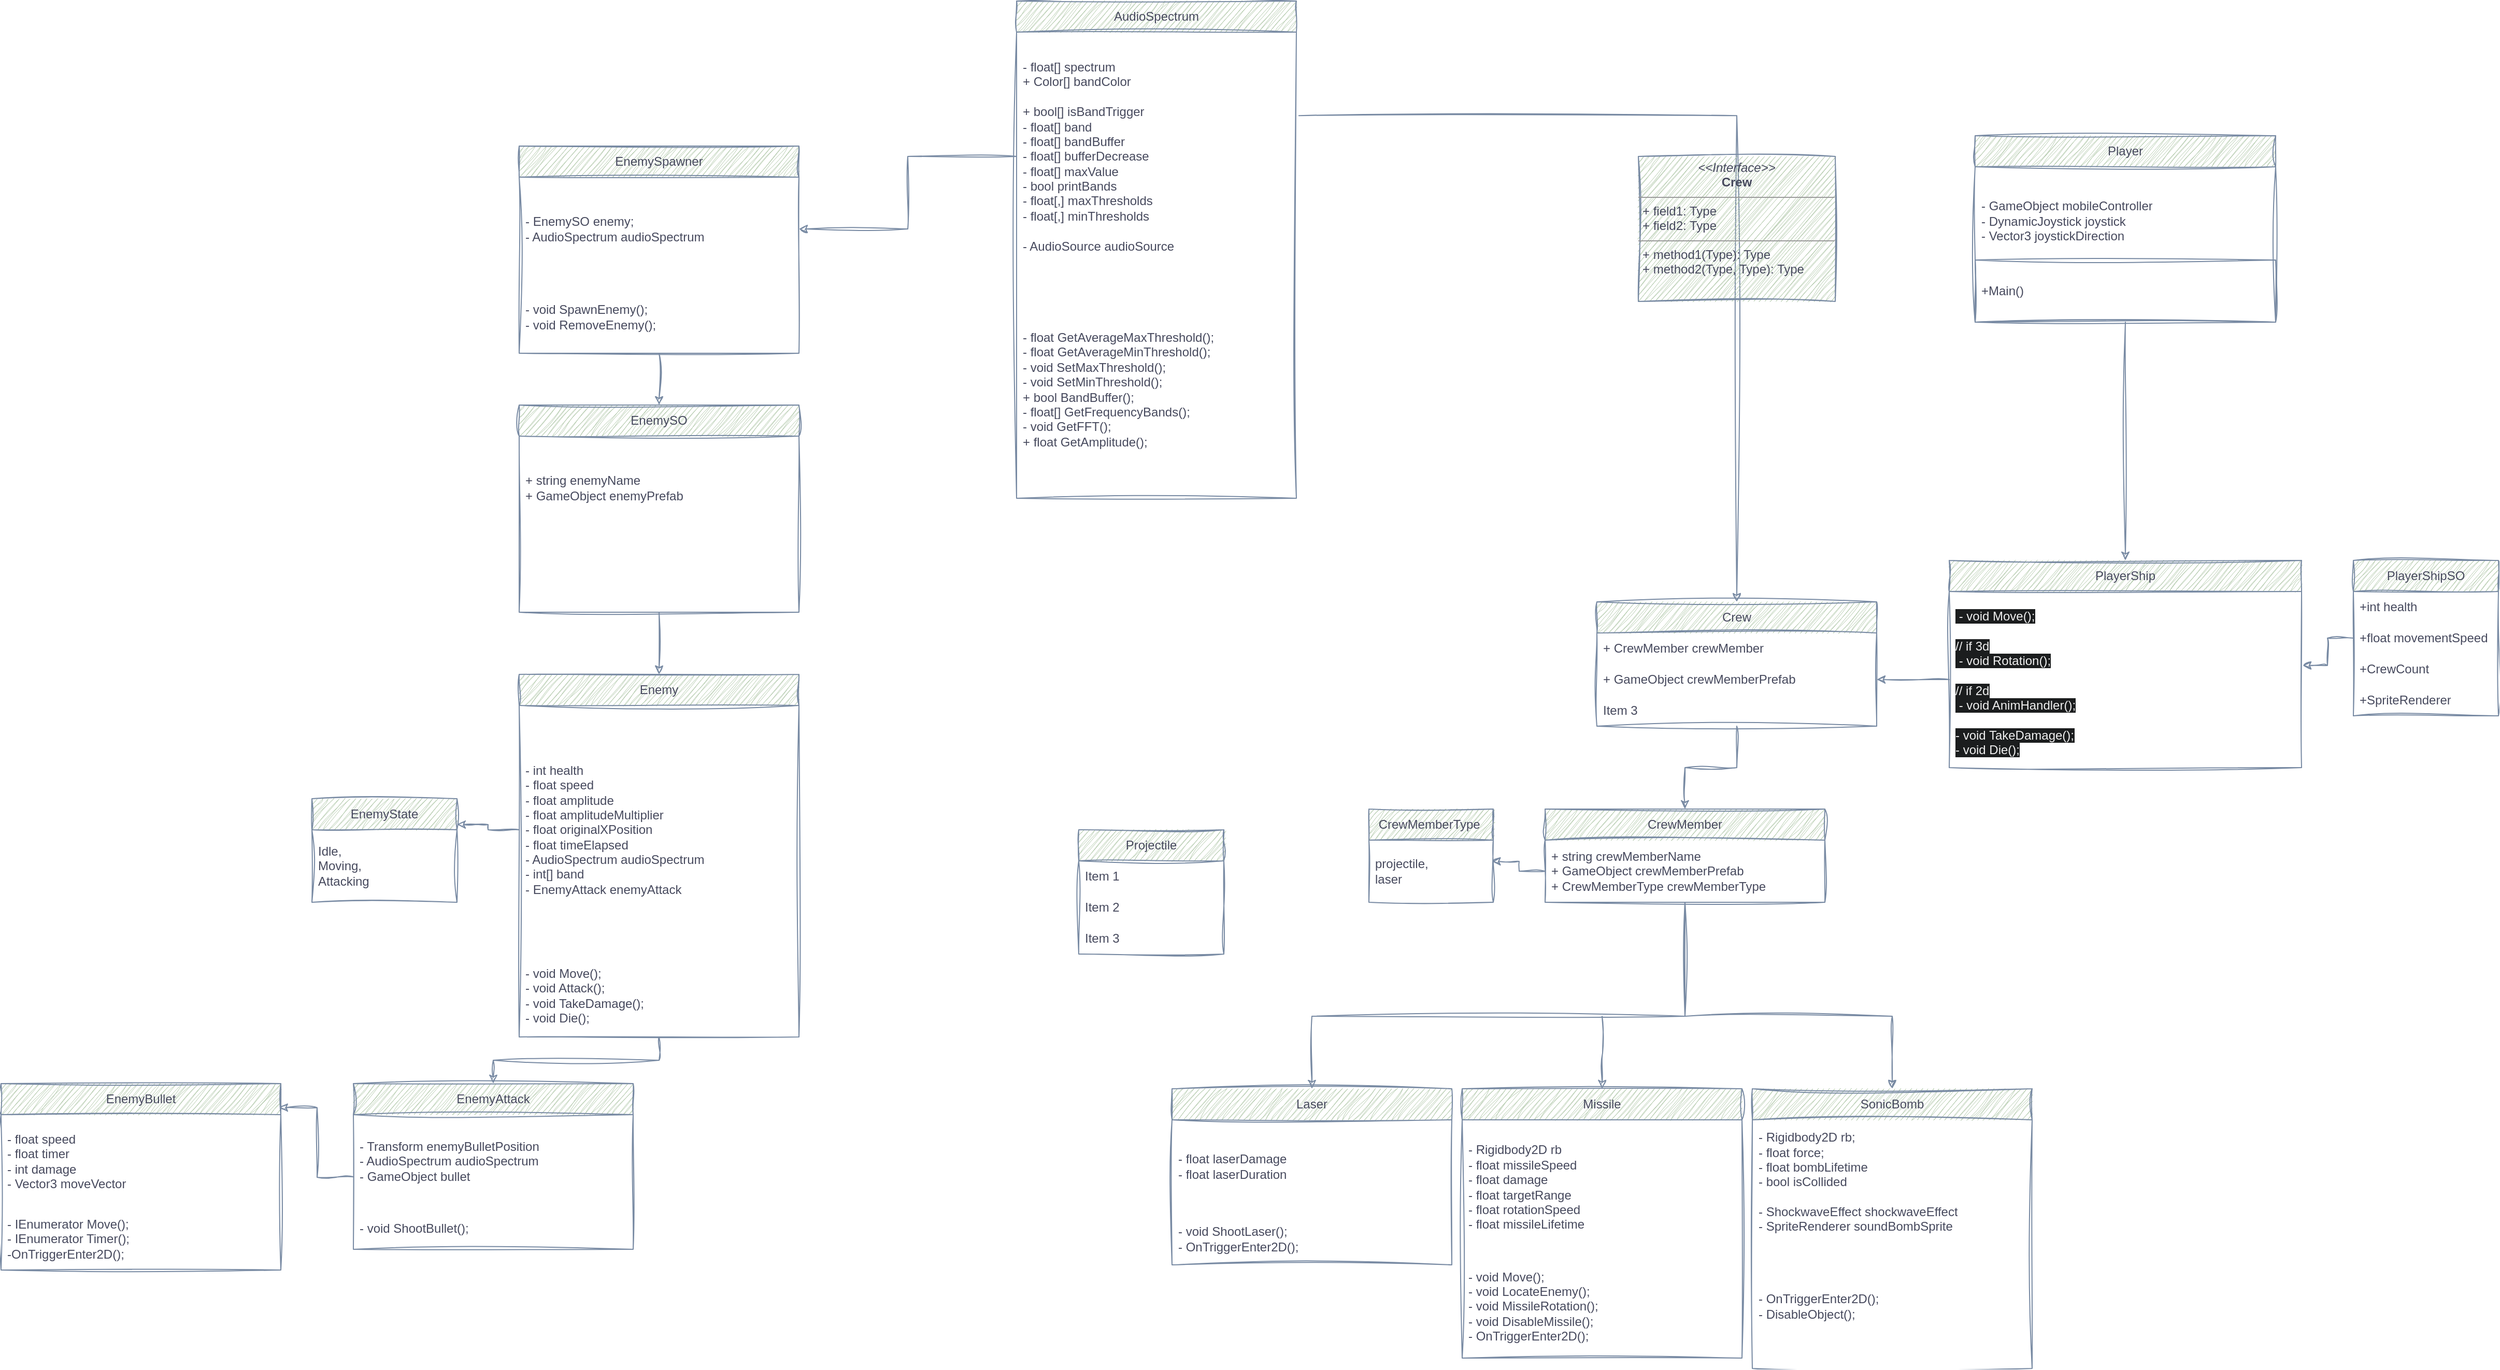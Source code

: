 <mxfile version="22.1.18" type="github">
  <diagram name="Sayfa -1" id="yCrZOPDf6HmHTxJyL4QL">
    <mxGraphModel dx="1851" dy="1720" grid="1" gridSize="10" guides="1" tooltips="1" connect="1" arrows="1" fold="1" page="1" pageScale="1" pageWidth="827" pageHeight="1169" background="none" math="0" shadow="0">
      <root>
        <mxCell id="0" />
        <mxCell id="1" parent="0" />
        <mxCell id="bwt9VeVOE_LFPgZfpiQ7-1" style="edgeStyle=orthogonalEdgeStyle;rounded=0;orthogonalLoop=1;jettySize=auto;html=1;entryX=0.5;entryY=0;entryDx=0;entryDy=0;exitX=1.009;exitY=0.336;exitDx=0;exitDy=0;exitPerimeter=0;labelBackgroundColor=none;fontColor=default;sketch=1;curveFitting=1;jiggle=2;strokeColor=#788AA3;" edge="1" parent="1" source="bwt9VeVOE_LFPgZfpiQ7-3" target="bwt9VeVOE_LFPgZfpiQ7-13">
          <mxGeometry relative="1" as="geometry" />
        </mxCell>
        <mxCell id="bwt9VeVOE_LFPgZfpiQ7-2" value="AudioSpectrum" style="swimlane;fontStyle=0;childLayout=stackLayout;horizontal=1;startSize=30;horizontalStack=0;resizeParent=1;resizeParentMax=0;resizeLast=0;collapsible=1;marginBottom=0;whiteSpace=wrap;html=1;labelBackgroundColor=none;rounded=0;sketch=1;curveFitting=1;jiggle=2;fillColor=#B2C9AB;strokeColor=#788AA3;fontColor=#46495D;" vertex="1" parent="1">
          <mxGeometry x="210" y="-430" width="270" height="480" as="geometry">
            <mxRectangle x="330" y="430" width="60" height="30" as="alternateBounds" />
          </mxGeometry>
        </mxCell>
        <mxCell id="bwt9VeVOE_LFPgZfpiQ7-3" value="- float[] spectrum&lt;br&gt;+ Color[] bandColor&lt;br&gt;&lt;br&gt;+ bool[] isBandTrigger&lt;br&gt;- float[] band&lt;br&gt;- float[] bandBuffer&lt;br&gt;- float[] bufferDecrease&lt;br&gt;- float[] maxValue&lt;br&gt;- bool printBands&lt;br&gt;- float[,] maxThresholds&lt;br&gt;- float[,] minThresholds&lt;br&gt;&lt;br&gt;- AudioSource audioSource" style="text;strokeColor=none;fillColor=none;align=left;verticalAlign=middle;spacingLeft=4;spacingRight=4;overflow=hidden;points=[[0,0.5],[1,0.5]];portConstraint=eastwest;rotatable=0;whiteSpace=wrap;html=1;labelBackgroundColor=none;rounded=0;sketch=1;curveFitting=1;jiggle=2;fontColor=#46495D;" vertex="1" parent="bwt9VeVOE_LFPgZfpiQ7-2">
          <mxGeometry y="30" width="270" height="240" as="geometry" />
        </mxCell>
        <mxCell id="bwt9VeVOE_LFPgZfpiQ7-4" value="- float GetAverageMaxThreshold();&lt;br&gt;- float GetAverageMinThreshold();&lt;br&gt;- void SetMaxThreshold();&lt;br&gt;- void SetMinThreshold();&lt;br&gt;+ bool BandBuffer();&lt;br&gt;- float[] GetFrequencyBands();&lt;br&gt;- void GetFFT();&lt;br&gt;+ float GetAmplitude();" style="text;fillColor=none;align=left;verticalAlign=middle;spacingLeft=4;spacingRight=4;overflow=hidden;points=[[0,0.5],[1,0.5]];portConstraint=eastwest;rotatable=0;whiteSpace=wrap;html=1;labelBackgroundColor=none;rounded=0;sketch=1;curveFitting=1;jiggle=2;fontColor=#46495D;" vertex="1" parent="bwt9VeVOE_LFPgZfpiQ7-2">
          <mxGeometry y="270" width="270" height="210" as="geometry" />
        </mxCell>
        <mxCell id="bwt9VeVOE_LFPgZfpiQ7-5" style="edgeStyle=orthogonalEdgeStyle;rounded=0;orthogonalLoop=1;jettySize=auto;html=1;entryX=0.5;entryY=0;entryDx=0;entryDy=0;labelBackgroundColor=none;fontColor=default;sketch=1;curveFitting=1;jiggle=2;strokeColor=#788AA3;" edge="1" parent="1" source="bwt9VeVOE_LFPgZfpiQ7-6" target="bwt9VeVOE_LFPgZfpiQ7-40">
          <mxGeometry relative="1" as="geometry" />
        </mxCell>
        <mxCell id="bwt9VeVOE_LFPgZfpiQ7-6" value="Enemy" style="swimlane;fontStyle=0;childLayout=stackLayout;horizontal=1;startSize=30;horizontalStack=0;resizeParent=1;resizeParentMax=0;resizeLast=0;collapsible=1;marginBottom=0;whiteSpace=wrap;html=1;labelBackgroundColor=none;rounded=0;sketch=1;curveFitting=1;jiggle=2;fillColor=#B2C9AB;strokeColor=#788AA3;fontColor=#46495D;" vertex="1" parent="1">
          <mxGeometry x="-270" y="220" width="270" height="350" as="geometry">
            <mxRectangle x="330" y="430" width="60" height="30" as="alternateBounds" />
          </mxGeometry>
        </mxCell>
        <mxCell id="bwt9VeVOE_LFPgZfpiQ7-7" value="- int health&lt;br&gt;- float speed&lt;br&gt;- float amplitude&lt;br&gt;- float amplitudeMultiplier&lt;br&gt;- float originalXPosition&lt;br&gt;- float timeElapsed&lt;br&gt;- AudioSpectrum audioSpectrum&lt;br&gt;- int[] band&lt;br&gt;- EnemyAttack enemyAttack" style="text;strokeColor=none;fillColor=none;align=left;verticalAlign=middle;spacingLeft=4;spacingRight=4;overflow=hidden;points=[[0,0.5],[1,0.5]];portConstraint=eastwest;rotatable=0;whiteSpace=wrap;html=1;labelBackgroundColor=none;rounded=0;sketch=1;curveFitting=1;jiggle=2;fontColor=#46495D;" vertex="1" parent="bwt9VeVOE_LFPgZfpiQ7-6">
          <mxGeometry y="30" width="270" height="240" as="geometry" />
        </mxCell>
        <mxCell id="bwt9VeVOE_LFPgZfpiQ7-8" value="- void Move();&lt;br&gt;- void Attack();&lt;br&gt;- void TakeDamage();&lt;br&gt;- void Die();" style="text;fillColor=none;align=left;verticalAlign=middle;spacingLeft=4;spacingRight=4;overflow=hidden;points=[[0,0.5],[1,0.5]];portConstraint=eastwest;rotatable=0;whiteSpace=wrap;html=1;labelBackgroundColor=none;rounded=0;sketch=1;curveFitting=1;jiggle=2;fontColor=#46495D;" vertex="1" parent="bwt9VeVOE_LFPgZfpiQ7-6">
          <mxGeometry y="270" width="270" height="80" as="geometry" />
        </mxCell>
        <mxCell id="bwt9VeVOE_LFPgZfpiQ7-77" style="edgeStyle=orthogonalEdgeStyle;rounded=0;orthogonalLoop=1;jettySize=auto;html=1;entryX=0.5;entryY=0;entryDx=0;entryDy=0;labelBackgroundColor=none;fontColor=default;sketch=1;curveFitting=1;jiggle=2;strokeColor=#788AA3;" edge="1" parent="1" source="bwt9VeVOE_LFPgZfpiQ7-9" target="bwt9VeVOE_LFPgZfpiQ7-60">
          <mxGeometry relative="1" as="geometry" />
        </mxCell>
        <mxCell id="bwt9VeVOE_LFPgZfpiQ7-9" value="Player" style="swimlane;fontStyle=0;childLayout=stackLayout;horizontal=1;startSize=30;horizontalStack=0;resizeParent=1;resizeParentMax=0;resizeLast=0;collapsible=1;marginBottom=0;whiteSpace=wrap;html=1;labelBackgroundColor=none;rounded=0;sketch=1;curveFitting=1;jiggle=2;fillColor=#B2C9AB;strokeColor=#788AA3;fontColor=#46495D;" vertex="1" parent="1">
          <mxGeometry x="1135" y="-300" width="290" height="180" as="geometry">
            <mxRectangle x="330" y="430" width="60" height="30" as="alternateBounds" />
          </mxGeometry>
        </mxCell>
        <mxCell id="bwt9VeVOE_LFPgZfpiQ7-10" value="&lt;br&gt;- GameObject mobileController&lt;br&gt;- DynamicJoystick joystick&lt;br&gt;- Vector3 joystickDirection" style="text;strokeColor=none;fillColor=none;align=left;verticalAlign=middle;spacingLeft=4;spacingRight=4;overflow=hidden;points=[[0,0.5],[1,0.5]];portConstraint=eastwest;rotatable=0;whiteSpace=wrap;html=1;labelBackgroundColor=none;rounded=0;sketch=1;curveFitting=1;jiggle=2;fontColor=#46495D;" vertex="1" parent="bwt9VeVOE_LFPgZfpiQ7-9">
          <mxGeometry y="30" width="290" height="90" as="geometry" />
        </mxCell>
        <mxCell id="bwt9VeVOE_LFPgZfpiQ7-11" value="+Main()" style="text;fillColor=none;align=left;verticalAlign=middle;spacingLeft=4;spacingRight=4;overflow=hidden;points=[[0,0.5],[1,0.5]];portConstraint=eastwest;rotatable=0;whiteSpace=wrap;html=1;labelBackgroundColor=none;rounded=0;sketch=1;curveFitting=1;jiggle=2;fontColor=#46495D;strokeColor=#788AA3;" vertex="1" parent="bwt9VeVOE_LFPgZfpiQ7-9">
          <mxGeometry y="120" width="290" height="60" as="geometry" />
        </mxCell>
        <mxCell id="bwt9VeVOE_LFPgZfpiQ7-12" style="edgeStyle=orthogonalEdgeStyle;rounded=0;orthogonalLoop=1;jettySize=auto;html=1;entryX=0.5;entryY=0;entryDx=0;entryDy=0;labelBackgroundColor=none;fontColor=default;sketch=1;curveFitting=1;jiggle=2;strokeColor=#788AA3;" edge="1" parent="1" source="bwt9VeVOE_LFPgZfpiQ7-13" target="bwt9VeVOE_LFPgZfpiQ7-22">
          <mxGeometry relative="1" as="geometry" />
        </mxCell>
        <mxCell id="bwt9VeVOE_LFPgZfpiQ7-13" value="Crew" style="swimlane;fontStyle=0;childLayout=stackLayout;horizontal=1;startSize=30;horizontalStack=0;resizeParent=1;resizeParentMax=0;resizeLast=0;collapsible=1;marginBottom=0;whiteSpace=wrap;html=1;labelBackgroundColor=none;rounded=0;sketch=1;curveFitting=1;jiggle=2;fillColor=#B2C9AB;strokeColor=#788AA3;fontColor=#46495D;" vertex="1" parent="1">
          <mxGeometry x="770" y="150" width="270" height="120" as="geometry">
            <mxRectangle x="330" y="430" width="60" height="30" as="alternateBounds" />
          </mxGeometry>
        </mxCell>
        <mxCell id="bwt9VeVOE_LFPgZfpiQ7-14" value="+ CrewMember crewMember" style="text;strokeColor=none;fillColor=none;align=left;verticalAlign=middle;spacingLeft=4;spacingRight=4;overflow=hidden;points=[[0,0.5],[1,0.5]];portConstraint=eastwest;rotatable=0;whiteSpace=wrap;html=1;labelBackgroundColor=none;rounded=0;sketch=1;curveFitting=1;jiggle=2;fontColor=#46495D;" vertex="1" parent="bwt9VeVOE_LFPgZfpiQ7-13">
          <mxGeometry y="30" width="270" height="30" as="geometry" />
        </mxCell>
        <mxCell id="bwt9VeVOE_LFPgZfpiQ7-15" value="+ GameObject crewMemberPrefab" style="text;strokeColor=none;fillColor=none;align=left;verticalAlign=middle;spacingLeft=4;spacingRight=4;overflow=hidden;points=[[0,0.5],[1,0.5]];portConstraint=eastwest;rotatable=0;whiteSpace=wrap;html=1;labelBackgroundColor=none;rounded=0;sketch=1;curveFitting=1;jiggle=2;fontColor=#46495D;" vertex="1" parent="bwt9VeVOE_LFPgZfpiQ7-13">
          <mxGeometry y="60" width="270" height="30" as="geometry" />
        </mxCell>
        <mxCell id="bwt9VeVOE_LFPgZfpiQ7-16" value="Item 3" style="text;strokeColor=none;fillColor=none;align=left;verticalAlign=middle;spacingLeft=4;spacingRight=4;overflow=hidden;points=[[0,0.5],[1,0.5]];portConstraint=eastwest;rotatable=0;whiteSpace=wrap;html=1;labelBackgroundColor=none;rounded=0;sketch=1;curveFitting=1;jiggle=2;fontColor=#46495D;" vertex="1" parent="bwt9VeVOE_LFPgZfpiQ7-13">
          <mxGeometry y="90" width="270" height="30" as="geometry" />
        </mxCell>
        <mxCell id="bwt9VeVOE_LFPgZfpiQ7-20" style="edgeStyle=orthogonalEdgeStyle;rounded=0;orthogonalLoop=1;jettySize=auto;html=1;labelBackgroundColor=none;fontColor=default;sketch=1;curveFitting=1;jiggle=2;strokeColor=#788AA3;" edge="1" parent="1" source="bwt9VeVOE_LFPgZfpiQ7-22" target="bwt9VeVOE_LFPgZfpiQ7-24">
          <mxGeometry relative="1" as="geometry">
            <Array as="points">
              <mxPoint x="855" y="550" />
              <mxPoint x="495" y="550" />
            </Array>
          </mxGeometry>
        </mxCell>
        <mxCell id="bwt9VeVOE_LFPgZfpiQ7-21" style="edgeStyle=orthogonalEdgeStyle;rounded=0;orthogonalLoop=1;jettySize=auto;html=1;entryX=0.5;entryY=0;entryDx=0;entryDy=0;labelBackgroundColor=none;fontColor=default;sketch=1;curveFitting=1;jiggle=2;strokeColor=#788AA3;" edge="1" parent="1" source="bwt9VeVOE_LFPgZfpiQ7-22" target="bwt9VeVOE_LFPgZfpiQ7-31">
          <mxGeometry relative="1" as="geometry">
            <Array as="points">
              <mxPoint x="855" y="550" />
              <mxPoint x="1055" y="550" />
            </Array>
          </mxGeometry>
        </mxCell>
        <mxCell id="bwt9VeVOE_LFPgZfpiQ7-22" value="CrewMember" style="swimlane;fontStyle=0;childLayout=stackLayout;horizontal=1;startSize=30;horizontalStack=0;resizeParent=1;resizeParentMax=0;resizeLast=0;collapsible=1;marginBottom=0;whiteSpace=wrap;html=1;labelBackgroundColor=none;rounded=0;sketch=1;curveFitting=1;jiggle=2;fillColor=#B2C9AB;strokeColor=#788AA3;fontColor=#46495D;" vertex="1" parent="1">
          <mxGeometry x="720" y="350" width="270" height="90" as="geometry">
            <mxRectangle x="330" y="430" width="60" height="30" as="alternateBounds" />
          </mxGeometry>
        </mxCell>
        <mxCell id="bwt9VeVOE_LFPgZfpiQ7-23" value="+ string crewMemberName&lt;br&gt;+ GameObject crewMemberPrefab&lt;br&gt;+ CrewMemberType crewMemberType" style="text;strokeColor=none;fillColor=none;align=left;verticalAlign=middle;spacingLeft=4;spacingRight=4;overflow=hidden;points=[[0,0.5],[1,0.5]];portConstraint=eastwest;rotatable=0;whiteSpace=wrap;html=1;labelBackgroundColor=none;rounded=0;sketch=1;curveFitting=1;jiggle=2;fontColor=#46495D;" vertex="1" parent="bwt9VeVOE_LFPgZfpiQ7-22">
          <mxGeometry y="30" width="270" height="60" as="geometry" />
        </mxCell>
        <mxCell id="bwt9VeVOE_LFPgZfpiQ7-24" value="Laser" style="swimlane;fontStyle=0;childLayout=stackLayout;horizontal=1;startSize=30;horizontalStack=0;resizeParent=1;resizeParentMax=0;resizeLast=0;collapsible=1;marginBottom=0;whiteSpace=wrap;html=1;labelBackgroundColor=none;rounded=0;sketch=1;curveFitting=1;jiggle=2;fillColor=#B2C9AB;strokeColor=#788AA3;fontColor=#46495D;" vertex="1" parent="1">
          <mxGeometry x="360" y="620" width="270" height="170" as="geometry">
            <mxRectangle x="330" y="430" width="60" height="30" as="alternateBounds" />
          </mxGeometry>
        </mxCell>
        <mxCell id="bwt9VeVOE_LFPgZfpiQ7-25" value="- float laserDamage&lt;br&gt;- float laserDuration" style="text;strokeColor=none;fillColor=none;align=left;verticalAlign=middle;spacingLeft=4;spacingRight=4;overflow=hidden;points=[[0,0.5],[1,0.5]];portConstraint=eastwest;rotatable=0;whiteSpace=wrap;html=1;labelBackgroundColor=none;rounded=0;sketch=1;curveFitting=1;jiggle=2;fontColor=#46495D;" vertex="1" parent="bwt9VeVOE_LFPgZfpiQ7-24">
          <mxGeometry y="30" width="270" height="90" as="geometry" />
        </mxCell>
        <mxCell id="bwt9VeVOE_LFPgZfpiQ7-26" value="- void ShootLaser();&lt;br&gt;- OnTriggerEnter2D();" style="text;fillColor=none;align=left;verticalAlign=middle;spacingLeft=4;spacingRight=4;overflow=hidden;points=[[0,0.5],[1,0.5]];portConstraint=eastwest;rotatable=0;whiteSpace=wrap;html=1;labelBackgroundColor=none;rounded=0;sketch=1;curveFitting=1;jiggle=2;fontColor=#46495D;" vertex="1" parent="bwt9VeVOE_LFPgZfpiQ7-24">
          <mxGeometry y="120" width="270" height="50" as="geometry" />
        </mxCell>
        <mxCell id="bwt9VeVOE_LFPgZfpiQ7-27" style="edgeStyle=orthogonalEdgeStyle;rounded=0;orthogonalLoop=1;jettySize=auto;html=1;labelBackgroundColor=none;fontColor=default;sketch=1;curveFitting=1;jiggle=2;strokeColor=#788AA3;" edge="1" parent="1" target="bwt9VeVOE_LFPgZfpiQ7-28">
          <mxGeometry relative="1" as="geometry">
            <mxPoint x="775" y="550" as="sourcePoint" />
          </mxGeometry>
        </mxCell>
        <mxCell id="bwt9VeVOE_LFPgZfpiQ7-28" value="Missile" style="swimlane;fontStyle=0;childLayout=stackLayout;horizontal=1;startSize=30;horizontalStack=0;resizeParent=1;resizeParentMax=0;resizeLast=0;collapsible=1;marginBottom=0;whiteSpace=wrap;html=1;labelBackgroundColor=none;rounded=0;sketch=1;curveFitting=1;jiggle=2;fillColor=#B2C9AB;strokeColor=#788AA3;fontColor=#46495D;" vertex="1" parent="1">
          <mxGeometry x="640" y="620" width="270" height="260" as="geometry">
            <mxRectangle x="330" y="430" width="60" height="30" as="alternateBounds" />
          </mxGeometry>
        </mxCell>
        <mxCell id="bwt9VeVOE_LFPgZfpiQ7-29" value="- Rigidbody2D rb&lt;br&gt;- float missileSpeed&lt;br&gt;- float damage&lt;br&gt;- float targetRange&lt;br&gt;- float rotationSpeed&lt;br&gt;- float missileLifetime" style="text;strokeColor=none;fillColor=none;align=left;verticalAlign=middle;spacingLeft=4;spacingRight=4;overflow=hidden;points=[[0,0.5],[1,0.5]];portConstraint=eastwest;rotatable=0;whiteSpace=wrap;html=1;labelBackgroundColor=none;rounded=0;sketch=1;curveFitting=1;jiggle=2;fontColor=#46495D;" vertex="1" parent="bwt9VeVOE_LFPgZfpiQ7-28">
          <mxGeometry y="30" width="270" height="130" as="geometry" />
        </mxCell>
        <mxCell id="bwt9VeVOE_LFPgZfpiQ7-30" value="- void Move();&lt;br&gt;- void LocateEnemy();&lt;br&gt;- void MissileRotation();&lt;br&gt;- void DisableMissile();&lt;br&gt;- OnTriggerEnter2D();" style="text;fillColor=none;align=left;verticalAlign=middle;spacingLeft=4;spacingRight=4;overflow=hidden;points=[[0,0.5],[1,0.5]];portConstraint=eastwest;rotatable=0;whiteSpace=wrap;html=1;labelBackgroundColor=none;rounded=0;sketch=1;curveFitting=1;jiggle=2;fontColor=#46495D;" vertex="1" parent="bwt9VeVOE_LFPgZfpiQ7-28">
          <mxGeometry y="160" width="270" height="100" as="geometry" />
        </mxCell>
        <mxCell id="bwt9VeVOE_LFPgZfpiQ7-31" value="SonicBomb" style="swimlane;fontStyle=0;childLayout=stackLayout;horizontal=1;startSize=30;horizontalStack=0;resizeParent=1;resizeParentMax=0;resizeLast=0;collapsible=1;marginBottom=0;whiteSpace=wrap;html=1;labelBackgroundColor=none;rounded=0;sketch=1;curveFitting=1;jiggle=2;fillColor=#B2C9AB;strokeColor=#788AA3;fontColor=#46495D;" vertex="1" parent="1">
          <mxGeometry x="920" y="620" width="270" height="270" as="geometry">
            <mxRectangle x="330" y="430" width="60" height="30" as="alternateBounds" />
          </mxGeometry>
        </mxCell>
        <mxCell id="bwt9VeVOE_LFPgZfpiQ7-32" value="- Rigidbody2D rb;&lt;br&gt;- float force;&lt;br&gt;- float bombLifetime&lt;br&gt;- bool isCollided&lt;br&gt;&lt;br&gt;- ShockwaveEffect shockwaveEffect&lt;br&gt;- SpriteRenderer soundBombSprite" style="text;strokeColor=none;fillColor=none;align=left;verticalAlign=middle;spacingLeft=4;spacingRight=4;overflow=hidden;points=[[0,0.5],[1,0.5]];portConstraint=eastwest;rotatable=0;whiteSpace=wrap;html=1;labelBackgroundColor=none;rounded=0;sketch=1;curveFitting=1;jiggle=2;fontColor=#46495D;" vertex="1" parent="bwt9VeVOE_LFPgZfpiQ7-31">
          <mxGeometry y="30" width="270" height="120" as="geometry" />
        </mxCell>
        <mxCell id="bwt9VeVOE_LFPgZfpiQ7-33" value="- OnTriggerEnter2D();&lt;br&gt;- DisableObject();" style="text;fillColor=none;align=left;verticalAlign=middle;spacingLeft=4;spacingRight=4;overflow=hidden;points=[[0,0.5],[1,0.5]];portConstraint=eastwest;rotatable=0;whiteSpace=wrap;html=1;labelBackgroundColor=none;rounded=0;sketch=1;curveFitting=1;jiggle=2;fontColor=#46495D;" vertex="1" parent="bwt9VeVOE_LFPgZfpiQ7-31">
          <mxGeometry y="150" width="270" height="120" as="geometry" />
        </mxCell>
        <mxCell id="bwt9VeVOE_LFPgZfpiQ7-34" value="CrewMemberType&amp;nbsp;" style="swimlane;fontStyle=0;childLayout=stackLayout;horizontal=1;startSize=30;horizontalStack=0;resizeParent=1;resizeParentMax=0;resizeLast=0;collapsible=1;marginBottom=0;whiteSpace=wrap;html=1;labelBackgroundColor=none;rounded=0;sketch=1;curveFitting=1;jiggle=2;fillColor=#B2C9AB;strokeColor=#788AA3;fontColor=#46495D;" vertex="1" parent="1">
          <mxGeometry x="550" y="350" width="120" height="90" as="geometry">
            <mxRectangle x="330" y="430" width="60" height="30" as="alternateBounds" />
          </mxGeometry>
        </mxCell>
        <mxCell id="bwt9VeVOE_LFPgZfpiQ7-35" value="projectile,&lt;br&gt;laser" style="text;strokeColor=none;fillColor=none;align=left;verticalAlign=middle;spacingLeft=4;spacingRight=4;overflow=hidden;points=[[0,0.5],[1,0.5]];portConstraint=eastwest;rotatable=0;whiteSpace=wrap;html=1;labelBackgroundColor=none;rounded=0;sketch=1;curveFitting=1;jiggle=2;fontColor=#46495D;" vertex="1" parent="bwt9VeVOE_LFPgZfpiQ7-34">
          <mxGeometry y="30" width="120" height="60" as="geometry" />
        </mxCell>
        <mxCell id="bwt9VeVOE_LFPgZfpiQ7-36" style="edgeStyle=orthogonalEdgeStyle;rounded=0;orthogonalLoop=1;jettySize=auto;html=1;exitX=0;exitY=0.5;exitDx=0;exitDy=0;entryX=0.989;entryY=0.342;entryDx=0;entryDy=0;entryPerimeter=0;labelBackgroundColor=none;fontColor=default;sketch=1;curveFitting=1;jiggle=2;strokeColor=#788AA3;" edge="1" parent="1" source="bwt9VeVOE_LFPgZfpiQ7-23" target="bwt9VeVOE_LFPgZfpiQ7-35">
          <mxGeometry relative="1" as="geometry" />
        </mxCell>
        <mxCell id="bwt9VeVOE_LFPgZfpiQ7-37" value="EnemyState" style="swimlane;fontStyle=0;childLayout=stackLayout;horizontal=1;startSize=30;horizontalStack=0;resizeParent=1;resizeParentMax=0;resizeLast=0;collapsible=1;marginBottom=0;whiteSpace=wrap;html=1;labelBackgroundColor=none;rounded=0;sketch=1;curveFitting=1;jiggle=2;fillColor=#B2C9AB;strokeColor=#788AA3;fontColor=#46495D;" vertex="1" parent="1">
          <mxGeometry x="-470" y="340" width="140" height="100" as="geometry">
            <mxRectangle x="330" y="430" width="60" height="30" as="alternateBounds" />
          </mxGeometry>
        </mxCell>
        <mxCell id="bwt9VeVOE_LFPgZfpiQ7-38" value="Idle,&lt;br&gt;Moving,&lt;br&gt;Attacking" style="text;strokeColor=none;fillColor=none;align=left;verticalAlign=middle;spacingLeft=4;spacingRight=4;overflow=hidden;points=[[0,0.5],[1,0.5]];portConstraint=eastwest;rotatable=0;whiteSpace=wrap;html=1;labelBackgroundColor=none;rounded=0;sketch=1;curveFitting=1;jiggle=2;fontColor=#46495D;" vertex="1" parent="bwt9VeVOE_LFPgZfpiQ7-37">
          <mxGeometry y="30" width="140" height="70" as="geometry" />
        </mxCell>
        <mxCell id="bwt9VeVOE_LFPgZfpiQ7-39" style="edgeStyle=orthogonalEdgeStyle;rounded=0;orthogonalLoop=1;jettySize=auto;html=1;entryX=1;entryY=0.25;entryDx=0;entryDy=0;labelBackgroundColor=none;fontColor=default;sketch=1;curveFitting=1;jiggle=2;strokeColor=#788AA3;" edge="1" parent="1" source="bwt9VeVOE_LFPgZfpiQ7-7" target="bwt9VeVOE_LFPgZfpiQ7-37">
          <mxGeometry relative="1" as="geometry" />
        </mxCell>
        <mxCell id="bwt9VeVOE_LFPgZfpiQ7-40" value="EnemyAttack" style="swimlane;fontStyle=0;childLayout=stackLayout;horizontal=1;startSize=30;horizontalStack=0;resizeParent=1;resizeParentMax=0;resizeLast=0;collapsible=1;marginBottom=0;whiteSpace=wrap;html=1;labelBackgroundColor=none;rounded=0;sketch=1;curveFitting=1;jiggle=2;fillColor=#B2C9AB;strokeColor=#788AA3;fontColor=#46495D;" vertex="1" parent="1">
          <mxGeometry x="-430" y="615" width="270" height="160" as="geometry">
            <mxRectangle x="330" y="430" width="60" height="30" as="alternateBounds" />
          </mxGeometry>
        </mxCell>
        <mxCell id="bwt9VeVOE_LFPgZfpiQ7-41" value="- Transform enemyBulletPosition&lt;br&gt;- AudioSpectrum audioSpectrum&lt;br&gt;- GameObject bullet" style="text;strokeColor=none;fillColor=none;align=left;verticalAlign=middle;spacingLeft=4;spacingRight=4;overflow=hidden;points=[[0,0.5],[1,0.5]];portConstraint=eastwest;rotatable=0;whiteSpace=wrap;html=1;labelBackgroundColor=none;rounded=0;sketch=1;curveFitting=1;jiggle=2;fontColor=#46495D;" vertex="1" parent="bwt9VeVOE_LFPgZfpiQ7-40">
          <mxGeometry y="30" width="270" height="90" as="geometry" />
        </mxCell>
        <mxCell id="bwt9VeVOE_LFPgZfpiQ7-42" value="- void ShootBullet();" style="text;fillColor=none;align=left;verticalAlign=middle;spacingLeft=4;spacingRight=4;overflow=hidden;points=[[0,0.5],[1,0.5]];portConstraint=eastwest;rotatable=0;whiteSpace=wrap;html=1;labelBackgroundColor=none;rounded=0;sketch=1;curveFitting=1;jiggle=2;fontColor=#46495D;" vertex="1" parent="bwt9VeVOE_LFPgZfpiQ7-40">
          <mxGeometry y="120" width="270" height="40" as="geometry" />
        </mxCell>
        <mxCell id="bwt9VeVOE_LFPgZfpiQ7-43" value="EnemyBullet" style="swimlane;fontStyle=0;childLayout=stackLayout;horizontal=1;startSize=30;horizontalStack=0;resizeParent=1;resizeParentMax=0;resizeLast=0;collapsible=1;marginBottom=0;whiteSpace=wrap;html=1;labelBackgroundColor=none;rounded=0;sketch=1;curveFitting=1;jiggle=2;fillColor=#B2C9AB;strokeColor=#788AA3;fontColor=#46495D;" vertex="1" parent="1">
          <mxGeometry x="-770" y="615" width="270" height="180" as="geometry">
            <mxRectangle x="330" y="430" width="60" height="30" as="alternateBounds" />
          </mxGeometry>
        </mxCell>
        <mxCell id="bwt9VeVOE_LFPgZfpiQ7-44" value="- float speed&lt;br&gt;- float timer&lt;br&gt;- int damage&lt;br&gt;- Vector3 moveVector" style="text;strokeColor=none;fillColor=none;align=left;verticalAlign=middle;spacingLeft=4;spacingRight=4;overflow=hidden;points=[[0,0.5],[1,0.5]];portConstraint=eastwest;rotatable=0;whiteSpace=wrap;html=1;labelBackgroundColor=none;rounded=0;sketch=1;curveFitting=1;jiggle=2;fontColor=#46495D;" vertex="1" parent="bwt9VeVOE_LFPgZfpiQ7-43">
          <mxGeometry y="30" width="270" height="90" as="geometry" />
        </mxCell>
        <mxCell id="bwt9VeVOE_LFPgZfpiQ7-45" value="- IEnumerator Move();&lt;br&gt;- IEnumerator Timer();&lt;br&gt;-OnTriggerEnter2D();" style="text;fillColor=none;align=left;verticalAlign=middle;spacingLeft=4;spacingRight=4;overflow=hidden;points=[[0,0.5],[1,0.5]];portConstraint=eastwest;rotatable=0;whiteSpace=wrap;html=1;labelBackgroundColor=none;rounded=0;sketch=1;curveFitting=1;jiggle=2;fontColor=#46495D;" vertex="1" parent="bwt9VeVOE_LFPgZfpiQ7-43">
          <mxGeometry y="120" width="270" height="60" as="geometry" />
        </mxCell>
        <mxCell id="bwt9VeVOE_LFPgZfpiQ7-46" style="edgeStyle=orthogonalEdgeStyle;rounded=0;orthogonalLoop=1;jettySize=auto;html=1;entryX=0.994;entryY=0.129;entryDx=0;entryDy=0;entryPerimeter=0;labelBackgroundColor=none;fontColor=default;sketch=1;curveFitting=1;jiggle=2;strokeColor=#788AA3;" edge="1" parent="1" target="bwt9VeVOE_LFPgZfpiQ7-43">
          <mxGeometry relative="1" as="geometry">
            <mxPoint x="-430" y="705" as="sourcePoint" />
          </mxGeometry>
        </mxCell>
        <mxCell id="bwt9VeVOE_LFPgZfpiQ7-47" style="edgeStyle=orthogonalEdgeStyle;rounded=0;orthogonalLoop=1;jettySize=auto;html=1;entryX=0.5;entryY=0;entryDx=0;entryDy=0;labelBackgroundColor=none;fontColor=default;sketch=1;curveFitting=1;jiggle=2;strokeColor=#788AA3;" edge="1" parent="1" source="bwt9VeVOE_LFPgZfpiQ7-48" target="bwt9VeVOE_LFPgZfpiQ7-53">
          <mxGeometry relative="1" as="geometry" />
        </mxCell>
        <mxCell id="bwt9VeVOE_LFPgZfpiQ7-48" value="EnemySpawner" style="swimlane;fontStyle=0;childLayout=stackLayout;horizontal=1;startSize=30;horizontalStack=0;resizeParent=1;resizeParentMax=0;resizeLast=0;collapsible=1;marginBottom=0;whiteSpace=wrap;html=1;labelBackgroundColor=none;rounded=0;sketch=1;curveFitting=1;jiggle=2;fillColor=#B2C9AB;strokeColor=#788AA3;fontColor=#46495D;" vertex="1" parent="1">
          <mxGeometry x="-270" y="-290" width="270" height="200" as="geometry">
            <mxRectangle x="330" y="430" width="60" height="30" as="alternateBounds" />
          </mxGeometry>
        </mxCell>
        <mxCell id="bwt9VeVOE_LFPgZfpiQ7-49" value="- EnemySO enemy;&lt;br&gt;- AudioSpectrum audioSpectrum" style="text;strokeColor=none;fillColor=none;align=left;verticalAlign=middle;spacingLeft=4;spacingRight=4;overflow=hidden;points=[[0,0.5],[1,0.5]];portConstraint=eastwest;rotatable=0;whiteSpace=wrap;html=1;labelBackgroundColor=none;rounded=0;sketch=1;curveFitting=1;jiggle=2;fontColor=#46495D;" vertex="1" parent="bwt9VeVOE_LFPgZfpiQ7-48">
          <mxGeometry y="30" width="270" height="100" as="geometry" />
        </mxCell>
        <mxCell id="bwt9VeVOE_LFPgZfpiQ7-50" value="- void SpawnEnemy();&lt;br&gt;- void RemoveEnemy();" style="text;fillColor=none;align=left;verticalAlign=middle;spacingLeft=4;spacingRight=4;overflow=hidden;points=[[0,0.5],[1,0.5]];portConstraint=eastwest;rotatable=0;whiteSpace=wrap;html=1;labelBackgroundColor=none;rounded=0;sketch=1;curveFitting=1;jiggle=2;fontColor=#46495D;" vertex="1" parent="bwt9VeVOE_LFPgZfpiQ7-48">
          <mxGeometry y="130" width="270" height="70" as="geometry" />
        </mxCell>
        <mxCell id="bwt9VeVOE_LFPgZfpiQ7-51" style="edgeStyle=orthogonalEdgeStyle;rounded=0;orthogonalLoop=1;jettySize=auto;html=1;entryX=1;entryY=0.5;entryDx=0;entryDy=0;labelBackgroundColor=none;fontColor=default;sketch=1;curveFitting=1;jiggle=2;strokeColor=#788AA3;" edge="1" parent="1" source="bwt9VeVOE_LFPgZfpiQ7-3" target="bwt9VeVOE_LFPgZfpiQ7-49">
          <mxGeometry relative="1" as="geometry" />
        </mxCell>
        <mxCell id="bwt9VeVOE_LFPgZfpiQ7-52" style="edgeStyle=orthogonalEdgeStyle;rounded=0;orthogonalLoop=1;jettySize=auto;html=1;entryX=0.5;entryY=0;entryDx=0;entryDy=0;labelBackgroundColor=none;fontColor=default;sketch=1;curveFitting=1;jiggle=2;strokeColor=#788AA3;" edge="1" parent="1" source="bwt9VeVOE_LFPgZfpiQ7-53" target="bwt9VeVOE_LFPgZfpiQ7-6">
          <mxGeometry relative="1" as="geometry" />
        </mxCell>
        <mxCell id="bwt9VeVOE_LFPgZfpiQ7-53" value="EnemySO" style="swimlane;fontStyle=0;childLayout=stackLayout;horizontal=1;startSize=30;horizontalStack=0;resizeParent=1;resizeParentMax=0;resizeLast=0;collapsible=1;marginBottom=0;whiteSpace=wrap;html=1;labelBackgroundColor=none;rounded=0;sketch=1;curveFitting=1;jiggle=2;fillColor=#B2C9AB;strokeColor=#788AA3;fontColor=#46495D;" vertex="1" parent="1">
          <mxGeometry x="-270" y="-40" width="270" height="200" as="geometry">
            <mxRectangle x="330" y="430" width="60" height="30" as="alternateBounds" />
          </mxGeometry>
        </mxCell>
        <mxCell id="bwt9VeVOE_LFPgZfpiQ7-54" value="+ string enemyName&lt;br&gt;+ GameObject enemyPrefab" style="text;strokeColor=none;fillColor=none;align=left;verticalAlign=middle;spacingLeft=4;spacingRight=4;overflow=hidden;points=[[0,0.5],[1,0.5]];portConstraint=eastwest;rotatable=0;whiteSpace=wrap;html=1;labelBackgroundColor=none;rounded=0;sketch=1;curveFitting=1;jiggle=2;fontColor=#46495D;" vertex="1" parent="bwt9VeVOE_LFPgZfpiQ7-53">
          <mxGeometry y="30" width="270" height="100" as="geometry" />
        </mxCell>
        <mxCell id="bwt9VeVOE_LFPgZfpiQ7-55" value="" style="text;fillColor=none;align=left;verticalAlign=middle;spacingLeft=4;spacingRight=4;overflow=hidden;points=[[0,0.5],[1,0.5]];portConstraint=eastwest;rotatable=0;whiteSpace=wrap;html=1;labelBackgroundColor=none;rounded=0;sketch=1;curveFitting=1;jiggle=2;fontColor=#46495D;" vertex="1" parent="bwt9VeVOE_LFPgZfpiQ7-53">
          <mxGeometry y="130" width="270" height="70" as="geometry" />
        </mxCell>
        <mxCell id="bwt9VeVOE_LFPgZfpiQ7-56" value="Projectile" style="swimlane;fontStyle=0;childLayout=stackLayout;horizontal=1;startSize=30;horizontalStack=0;resizeParent=1;resizeParentMax=0;resizeLast=0;collapsible=1;marginBottom=0;whiteSpace=wrap;html=1;labelBackgroundColor=none;rounded=0;sketch=1;curveFitting=1;jiggle=2;fillColor=#B2C9AB;strokeColor=#788AA3;fontColor=#46495D;" vertex="1" parent="1">
          <mxGeometry x="270" y="370" width="140" height="120" as="geometry" />
        </mxCell>
        <mxCell id="bwt9VeVOE_LFPgZfpiQ7-57" value="Item 1" style="text;strokeColor=none;fillColor=none;align=left;verticalAlign=middle;spacingLeft=4;spacingRight=4;overflow=hidden;points=[[0,0.5],[1,0.5]];portConstraint=eastwest;rotatable=0;whiteSpace=wrap;html=1;labelBackgroundColor=none;rounded=0;sketch=1;curveFitting=1;jiggle=2;fontColor=#46495D;" vertex="1" parent="bwt9VeVOE_LFPgZfpiQ7-56">
          <mxGeometry y="30" width="140" height="30" as="geometry" />
        </mxCell>
        <mxCell id="bwt9VeVOE_LFPgZfpiQ7-58" value="Item 2" style="text;strokeColor=none;fillColor=none;align=left;verticalAlign=middle;spacingLeft=4;spacingRight=4;overflow=hidden;points=[[0,0.5],[1,0.5]];portConstraint=eastwest;rotatable=0;whiteSpace=wrap;html=1;labelBackgroundColor=none;rounded=0;sketch=1;curveFitting=1;jiggle=2;fontColor=#46495D;" vertex="1" parent="bwt9VeVOE_LFPgZfpiQ7-56">
          <mxGeometry y="60" width="140" height="30" as="geometry" />
        </mxCell>
        <mxCell id="bwt9VeVOE_LFPgZfpiQ7-59" value="Item 3" style="text;strokeColor=none;fillColor=none;align=left;verticalAlign=middle;spacingLeft=4;spacingRight=4;overflow=hidden;points=[[0,0.5],[1,0.5]];portConstraint=eastwest;rotatable=0;whiteSpace=wrap;html=1;labelBackgroundColor=none;rounded=0;sketch=1;curveFitting=1;jiggle=2;fontColor=#46495D;" vertex="1" parent="bwt9VeVOE_LFPgZfpiQ7-56">
          <mxGeometry y="90" width="140" height="30" as="geometry" />
        </mxCell>
        <mxCell id="bwt9VeVOE_LFPgZfpiQ7-60" value="PlayerShip" style="swimlane;fontStyle=0;childLayout=stackLayout;horizontal=1;startSize=30;horizontalStack=0;resizeParent=1;resizeParentMax=0;resizeLast=0;collapsible=1;marginBottom=0;whiteSpace=wrap;html=1;labelBackgroundColor=none;rounded=0;sketch=1;curveFitting=1;jiggle=2;fillColor=#B2C9AB;strokeColor=#788AA3;fontColor=#46495D;" vertex="1" parent="1">
          <mxGeometry x="1110" y="110" width="340" height="200" as="geometry" />
        </mxCell>
        <mxCell id="bwt9VeVOE_LFPgZfpiQ7-61" value="&#xa;&lt;span style=&quot;color: rgb(240, 240, 240); font-family: Helvetica; font-size: 12px; font-style: normal; font-variant-ligatures: normal; font-variant-caps: normal; font-weight: 400; letter-spacing: normal; orphans: 2; text-align: left; text-indent: 0px; text-transform: none; widows: 2; word-spacing: 0px; -webkit-text-stroke-width: 0px; background-color: rgb(27, 29, 30); text-decoration-thickness: initial; text-decoration-style: initial; text-decoration-color: initial; float: none; display: inline !important;&quot;&gt;&amp;nbsp;- void Move();&lt;/span&gt;&lt;br style=&quot;border-color: rgb(0, 0, 0); color: rgb(240, 240, 240); font-family: Helvetica; font-size: 12px; font-style: normal; font-variant-ligatures: normal; font-variant-caps: normal; font-weight: 400; letter-spacing: normal; orphans: 2; text-align: left; text-indent: 0px; text-transform: none; widows: 2; word-spacing: 0px; -webkit-text-stroke-width: 0px; background-color: rgb(27, 29, 30); text-decoration-thickness: initial; text-decoration-style: initial; text-decoration-color: initial;&quot;&gt;&lt;br style=&quot;border-color: rgb(0, 0, 0); color: rgb(240, 240, 240); font-family: Helvetica; font-size: 12px; font-style: normal; font-variant-ligatures: normal; font-variant-caps: normal; font-weight: 400; letter-spacing: normal; orphans: 2; text-align: left; text-indent: 0px; text-transform: none; widows: 2; word-spacing: 0px; -webkit-text-stroke-width: 0px; background-color: rgb(27, 29, 30); text-decoration-thickness: initial; text-decoration-style: initial; text-decoration-color: initial;&quot;&gt;&lt;span style=&quot;color: rgb(240, 240, 240); font-family: Helvetica; font-size: 12px; font-style: normal; font-variant-ligatures: normal; font-variant-caps: normal; font-weight: 400; letter-spacing: normal; orphans: 2; text-align: left; text-indent: 0px; text-transform: none; widows: 2; word-spacing: 0px; -webkit-text-stroke-width: 0px; background-color: rgb(27, 29, 30); text-decoration-thickness: initial; text-decoration-style: initial; text-decoration-color: initial; float: none; display: inline !important;&quot;&gt;// if 3d&lt;/span&gt;&lt;br style=&quot;border-color: rgb(0, 0, 0); color: rgb(240, 240, 240); font-family: Helvetica; font-size: 12px; font-style: normal; font-variant-ligatures: normal; font-variant-caps: normal; font-weight: 400; letter-spacing: normal; orphans: 2; text-align: left; text-indent: 0px; text-transform: none; widows: 2; word-spacing: 0px; -webkit-text-stroke-width: 0px; background-color: rgb(27, 29, 30); text-decoration-thickness: initial; text-decoration-style: initial; text-decoration-color: initial;&quot;&gt;&lt;span style=&quot;color: rgb(240, 240, 240); font-family: Helvetica; font-size: 12px; font-style: normal; font-variant-ligatures: normal; font-variant-caps: normal; font-weight: 400; letter-spacing: normal; orphans: 2; text-align: left; text-indent: 0px; text-transform: none; widows: 2; word-spacing: 0px; -webkit-text-stroke-width: 0px; background-color: rgb(27, 29, 30); text-decoration-thickness: initial; text-decoration-style: initial; text-decoration-color: initial; float: none; display: inline !important;&quot;&gt;&amp;nbsp;- void Rotation();&lt;/span&gt;&lt;br style=&quot;border-color: rgb(0, 0, 0); color: rgb(240, 240, 240); font-family: Helvetica; font-size: 12px; font-style: normal; font-variant-ligatures: normal; font-variant-caps: normal; font-weight: 400; letter-spacing: normal; orphans: 2; text-align: left; text-indent: 0px; text-transform: none; widows: 2; word-spacing: 0px; -webkit-text-stroke-width: 0px; background-color: rgb(27, 29, 30); text-decoration-thickness: initial; text-decoration-style: initial; text-decoration-color: initial;&quot;&gt;&lt;br style=&quot;border-color: rgb(0, 0, 0); color: rgb(240, 240, 240); font-family: Helvetica; font-size: 12px; font-style: normal; font-variant-ligatures: normal; font-variant-caps: normal; font-weight: 400; letter-spacing: normal; orphans: 2; text-align: left; text-indent: 0px; text-transform: none; widows: 2; word-spacing: 0px; -webkit-text-stroke-width: 0px; background-color: rgb(27, 29, 30); text-decoration-thickness: initial; text-decoration-style: initial; text-decoration-color: initial;&quot;&gt;&lt;span style=&quot;color: rgb(240, 240, 240); font-family: Helvetica; font-size: 12px; font-style: normal; font-variant-ligatures: normal; font-variant-caps: normal; font-weight: 400; letter-spacing: normal; orphans: 2; text-align: left; text-indent: 0px; text-transform: none; widows: 2; word-spacing: 0px; -webkit-text-stroke-width: 0px; background-color: rgb(27, 29, 30); text-decoration-thickness: initial; text-decoration-style: initial; text-decoration-color: initial; float: none; display: inline !important;&quot;&gt;// if 2d&lt;/span&gt;&lt;br style=&quot;border-color: rgb(0, 0, 0); color: rgb(240, 240, 240); font-family: Helvetica; font-size: 12px; font-style: normal; font-variant-ligatures: normal; font-variant-caps: normal; font-weight: 400; letter-spacing: normal; orphans: 2; text-align: left; text-indent: 0px; text-transform: none; widows: 2; word-spacing: 0px; -webkit-text-stroke-width: 0px; background-color: rgb(27, 29, 30); text-decoration-thickness: initial; text-decoration-style: initial; text-decoration-color: initial;&quot;&gt;&lt;span style=&quot;color: rgb(240, 240, 240); font-family: Helvetica; font-size: 12px; font-style: normal; font-variant-ligatures: normal; font-variant-caps: normal; font-weight: 400; letter-spacing: normal; orphans: 2; text-align: left; text-indent: 0px; text-transform: none; widows: 2; word-spacing: 0px; -webkit-text-stroke-width: 0px; background-color: rgb(27, 29, 30); text-decoration-thickness: initial; text-decoration-style: initial; text-decoration-color: initial; float: none; display: inline !important;&quot;&gt;&amp;nbsp;- void AnimHandler();&lt;/span&gt;&lt;br style=&quot;border-color: rgb(0, 0, 0); color: rgb(240, 240, 240); font-family: Helvetica; font-size: 12px; font-style: normal; font-variant-ligatures: normal; font-variant-caps: normal; font-weight: 400; letter-spacing: normal; orphans: 2; text-align: left; text-indent: 0px; text-transform: none; widows: 2; word-spacing: 0px; -webkit-text-stroke-width: 0px; background-color: rgb(27, 29, 30); text-decoration-thickness: initial; text-decoration-style: initial; text-decoration-color: initial;&quot;&gt;&lt;br style=&quot;border-color: rgb(0, 0, 0); color: rgb(240, 240, 240); font-family: Helvetica; font-size: 12px; font-style: normal; font-variant-ligatures: normal; font-variant-caps: normal; font-weight: 400; letter-spacing: normal; orphans: 2; text-align: left; text-indent: 0px; text-transform: none; widows: 2; word-spacing: 0px; -webkit-text-stroke-width: 0px; background-color: rgb(27, 29, 30); text-decoration-thickness: initial; text-decoration-style: initial; text-decoration-color: initial;&quot;&gt;&lt;span style=&quot;color: rgb(240, 240, 240); font-family: Helvetica; font-size: 12px; font-style: normal; font-variant-ligatures: normal; font-variant-caps: normal; font-weight: 400; letter-spacing: normal; orphans: 2; text-align: left; text-indent: 0px; text-transform: none; widows: 2; word-spacing: 0px; -webkit-text-stroke-width: 0px; background-color: rgb(27, 29, 30); text-decoration-thickness: initial; text-decoration-style: initial; text-decoration-color: initial; float: none; display: inline !important;&quot;&gt;- void TakeDamage();&lt;/span&gt;&lt;br style=&quot;border-color: rgb(0, 0, 0); color: rgb(240, 240, 240); font-family: Helvetica; font-size: 12px; font-style: normal; font-variant-ligatures: normal; font-variant-caps: normal; font-weight: 400; letter-spacing: normal; orphans: 2; text-align: left; text-indent: 0px; text-transform: none; widows: 2; word-spacing: 0px; -webkit-text-stroke-width: 0px; background-color: rgb(27, 29, 30); text-decoration-thickness: initial; text-decoration-style: initial; text-decoration-color: initial;&quot;&gt;&lt;span style=&quot;color: rgb(240, 240, 240); font-family: Helvetica; font-size: 12px; font-style: normal; font-variant-ligatures: normal; font-variant-caps: normal; font-weight: 400; letter-spacing: normal; orphans: 2; text-align: left; text-indent: 0px; text-transform: none; widows: 2; word-spacing: 0px; -webkit-text-stroke-width: 0px; background-color: rgb(27, 29, 30); text-decoration-thickness: initial; text-decoration-style: initial; text-decoration-color: initial; float: none; display: inline !important;&quot;&gt;- void Die();&lt;/span&gt;&#xa;&#xa;" style="text;fillColor=none;align=left;verticalAlign=middle;spacingLeft=4;spacingRight=4;overflow=hidden;points=[[0,0.5],[1,0.5]];portConstraint=eastwest;rotatable=0;whiteSpace=wrap;html=1;labelBackgroundColor=none;rounded=0;sketch=1;curveFitting=1;jiggle=2;fontColor=#46495D;" vertex="1" parent="bwt9VeVOE_LFPgZfpiQ7-60">
          <mxGeometry y="30" width="340" height="170" as="geometry" />
        </mxCell>
        <mxCell id="bwt9VeVOE_LFPgZfpiQ7-62" value="PlayerShipSO" style="swimlane;fontStyle=0;childLayout=stackLayout;horizontal=1;startSize=30;horizontalStack=0;resizeParent=1;resizeParentMax=0;resizeLast=0;collapsible=1;marginBottom=0;whiteSpace=wrap;html=1;labelBackgroundColor=none;rounded=0;sketch=1;curveFitting=1;jiggle=2;fillColor=#B2C9AB;strokeColor=#788AA3;fontColor=#46495D;" vertex="1" parent="1">
          <mxGeometry x="1500" y="110" width="140" height="150" as="geometry" />
        </mxCell>
        <mxCell id="bwt9VeVOE_LFPgZfpiQ7-63" value="+int health" style="text;strokeColor=none;fillColor=none;align=left;verticalAlign=middle;spacingLeft=4;spacingRight=4;overflow=hidden;points=[[0,0.5],[1,0.5]];portConstraint=eastwest;rotatable=0;whiteSpace=wrap;html=1;labelBackgroundColor=none;rounded=0;sketch=1;curveFitting=1;jiggle=2;fontColor=#46495D;" vertex="1" parent="bwt9VeVOE_LFPgZfpiQ7-62">
          <mxGeometry y="30" width="140" height="30" as="geometry" />
        </mxCell>
        <mxCell id="bwt9VeVOE_LFPgZfpiQ7-64" value="+float movementSpeed" style="text;strokeColor=none;fillColor=none;align=left;verticalAlign=middle;spacingLeft=4;spacingRight=4;overflow=hidden;points=[[0,0.5],[1,0.5]];portConstraint=eastwest;rotatable=0;whiteSpace=wrap;html=1;labelBackgroundColor=none;rounded=0;sketch=1;curveFitting=1;jiggle=2;fontColor=#46495D;" vertex="1" parent="bwt9VeVOE_LFPgZfpiQ7-62">
          <mxGeometry y="60" width="140" height="30" as="geometry" />
        </mxCell>
        <mxCell id="bwt9VeVOE_LFPgZfpiQ7-80" value="+CrewCount&lt;br&gt;" style="text;strokeColor=none;fillColor=none;align=left;verticalAlign=middle;spacingLeft=4;spacingRight=4;overflow=hidden;points=[[0,0.5],[1,0.5]];portConstraint=eastwest;rotatable=0;whiteSpace=wrap;html=1;labelBackgroundColor=none;rounded=0;sketch=1;curveFitting=1;jiggle=2;fontColor=#46495D;" vertex="1" parent="bwt9VeVOE_LFPgZfpiQ7-62">
          <mxGeometry y="90" width="140" height="30" as="geometry" />
        </mxCell>
        <mxCell id="bwt9VeVOE_LFPgZfpiQ7-65" value="+SpriteRenderer&lt;br&gt;" style="text;strokeColor=none;fillColor=none;align=left;verticalAlign=middle;spacingLeft=4;spacingRight=4;overflow=hidden;points=[[0,0.5],[1,0.5]];portConstraint=eastwest;rotatable=0;whiteSpace=wrap;html=1;labelBackgroundColor=none;rounded=0;sketch=1;curveFitting=1;jiggle=2;fontColor=#46495D;" vertex="1" parent="bwt9VeVOE_LFPgZfpiQ7-62">
          <mxGeometry y="120" width="140" height="30" as="geometry" />
        </mxCell>
        <mxCell id="bwt9VeVOE_LFPgZfpiQ7-73" value="&lt;p style=&quot;margin:0px;margin-top:4px;text-align:center;&quot;&gt;&lt;i&gt;&amp;lt;&amp;lt;Interface&amp;gt;&amp;gt;&lt;/i&gt;&lt;br&gt;&lt;b&gt;Crew&lt;/b&gt;&lt;/p&gt;&lt;hr size=&quot;1&quot;&gt;&lt;p style=&quot;margin:0px;margin-left:4px;&quot;&gt;+ field1: Type&lt;br&gt;+ field2: Type&lt;/p&gt;&lt;hr size=&quot;1&quot;&gt;&lt;p style=&quot;margin:0px;margin-left:4px;&quot;&gt;+ method1(Type): Type&lt;br&gt;+ method2(Type, Type): Type&lt;/p&gt;" style="verticalAlign=top;align=left;overflow=fill;fontSize=12;fontFamily=Helvetica;html=1;whiteSpace=wrap;labelBackgroundColor=none;rounded=0;sketch=1;curveFitting=1;jiggle=2;fillColor=#B2C9AB;strokeColor=#788AA3;fontColor=#46495D;" vertex="1" parent="1">
          <mxGeometry x="810" y="-280" width="190" height="140" as="geometry" />
        </mxCell>
        <mxCell id="bwt9VeVOE_LFPgZfpiQ7-78" style="edgeStyle=orthogonalEdgeStyle;rounded=0;orthogonalLoop=1;jettySize=auto;html=1;entryX=1.003;entryY=0.42;entryDx=0;entryDy=0;entryPerimeter=0;labelBackgroundColor=none;fontColor=default;sketch=1;curveFitting=1;jiggle=2;strokeColor=#788AA3;" edge="1" parent="1" source="bwt9VeVOE_LFPgZfpiQ7-62" target="bwt9VeVOE_LFPgZfpiQ7-61">
          <mxGeometry relative="1" as="geometry" />
        </mxCell>
        <mxCell id="bwt9VeVOE_LFPgZfpiQ7-79" style="edgeStyle=orthogonalEdgeStyle;rounded=0;orthogonalLoop=1;jettySize=auto;html=1;entryX=1;entryY=0.5;entryDx=0;entryDy=0;labelBackgroundColor=none;fontColor=default;sketch=1;curveFitting=1;jiggle=2;strokeColor=#788AA3;" edge="1" parent="1" source="bwt9VeVOE_LFPgZfpiQ7-61" target="bwt9VeVOE_LFPgZfpiQ7-15">
          <mxGeometry relative="1" as="geometry" />
        </mxCell>
      </root>
    </mxGraphModel>
  </diagram>
</mxfile>
